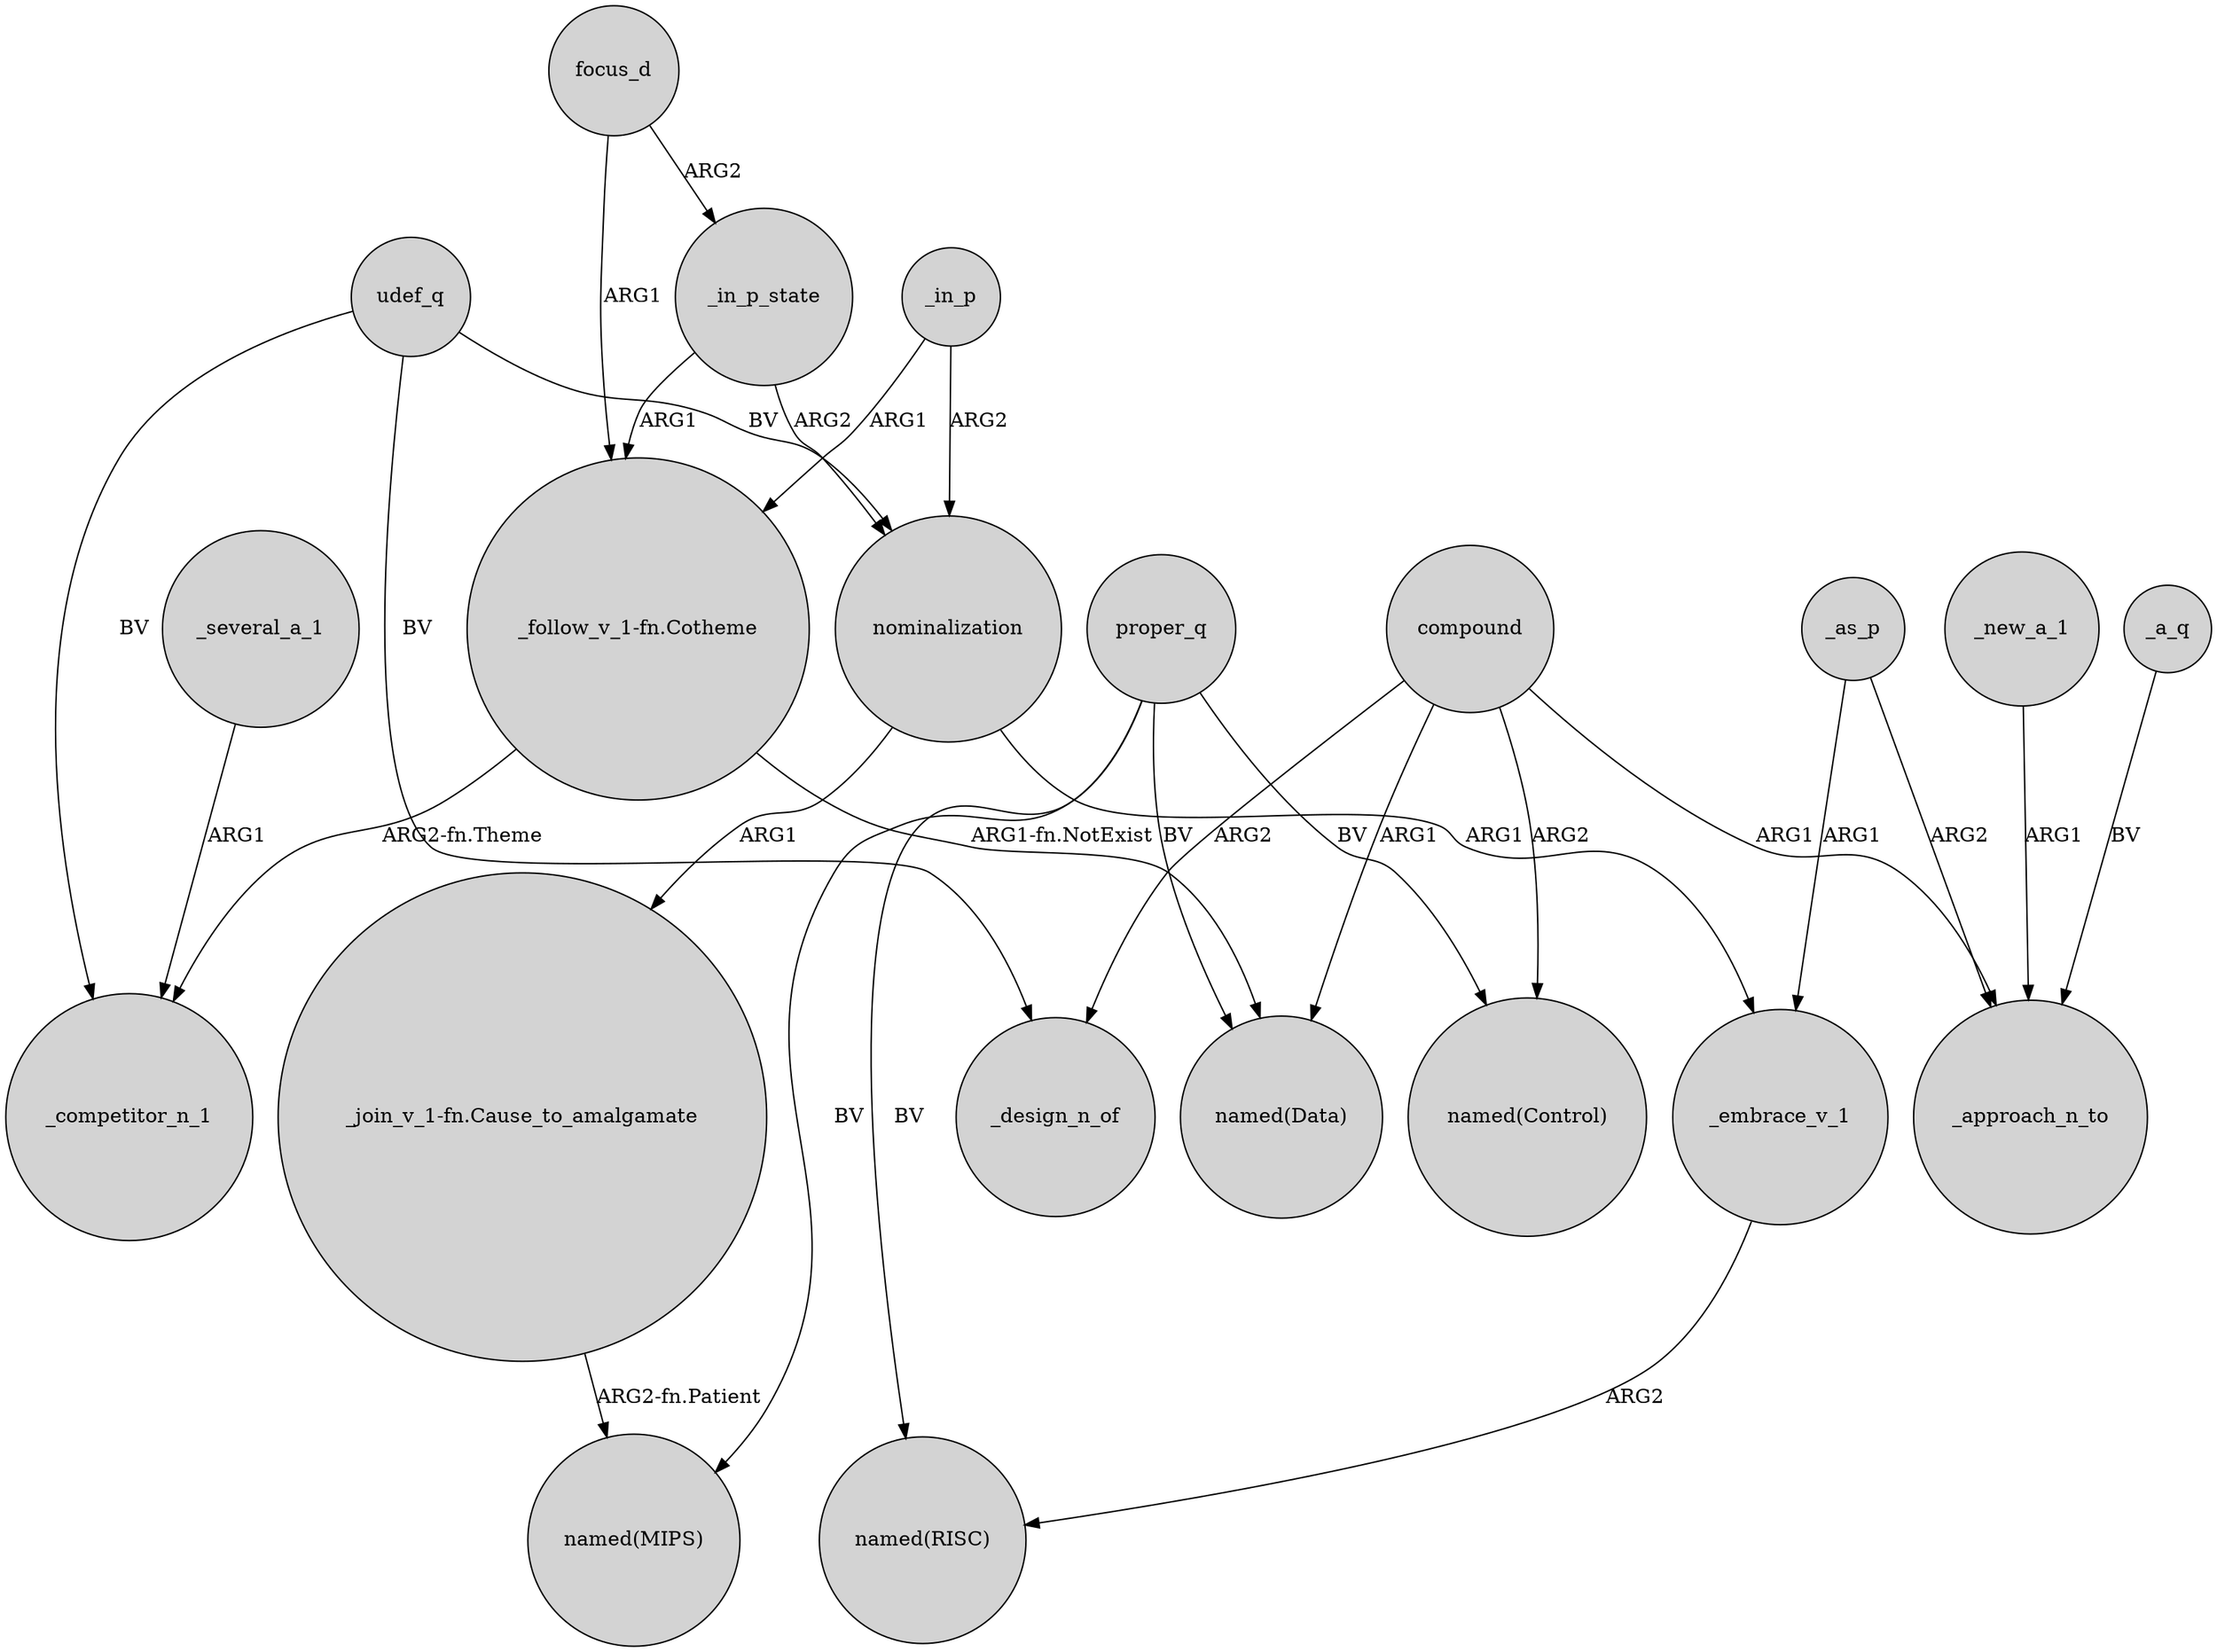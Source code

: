 digraph {
	node [shape=circle style=filled]
	"_follow_v_1-fn.Cotheme" -> _competitor_n_1 [label="ARG2-fn.Theme"]
	_in_p_state -> "_follow_v_1-fn.Cotheme" [label=ARG1]
	"_join_v_1-fn.Cause_to_amalgamate" -> "named(MIPS)" [label="ARG2-fn.Patient"]
	compound -> "named(Control)" [label=ARG2]
	focus_d -> _in_p_state [label=ARG2]
	_as_p -> _embrace_v_1 [label=ARG1]
	proper_q -> "named(Control)" [label=BV]
	nominalization -> "_join_v_1-fn.Cause_to_amalgamate" [label=ARG1]
	proper_q -> "named(MIPS)" [label=BV]
	_as_p -> _approach_n_to [label=ARG2]
	proper_q -> "named(RISC)" [label=BV]
	"_follow_v_1-fn.Cotheme" -> "named(Data)" [label="ARG1-fn.NotExist"]
	_a_q -> _approach_n_to [label=BV]
	compound -> _approach_n_to [label=ARG1]
	compound -> _design_n_of [label=ARG2]
	nominalization -> _embrace_v_1 [label=ARG1]
	proper_q -> "named(Data)" [label=BV]
	compound -> "named(Data)" [label=ARG1]
	_in_p -> "_follow_v_1-fn.Cotheme" [label=ARG1]
	_in_p_state -> nominalization [label=ARG2]
	udef_q -> nominalization [label=BV]
	udef_q -> _design_n_of [label=BV]
	_new_a_1 -> _approach_n_to [label=ARG1]
	focus_d -> "_follow_v_1-fn.Cotheme" [label=ARG1]
	_in_p -> nominalization [label=ARG2]
	udef_q -> _competitor_n_1 [label=BV]
	_several_a_1 -> _competitor_n_1 [label=ARG1]
	_embrace_v_1 -> "named(RISC)" [label=ARG2]
}
